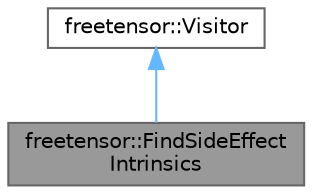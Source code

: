 digraph "freetensor::FindSideEffectIntrinsics"
{
 // LATEX_PDF_SIZE
  bgcolor="transparent";
  edge [fontname=Helvetica,fontsize=10,labelfontname=Helvetica,labelfontsize=10];
  node [fontname=Helvetica,fontsize=10,shape=box,height=0.2,width=0.4];
  Node1 [label="freetensor::FindSideEffect\lIntrinsics",height=0.2,width=0.4,color="gray40", fillcolor="grey60", style="filled", fontcolor="black",tooltip=" "];
  Node2 -> Node1 [dir="back",color="steelblue1",style="solid"];
  Node2 [label="freetensor::Visitor",height=0.2,width=0.4,color="gray40", fillcolor="white", style="filled",URL="$classfreetensor_1_1Visitor.html",tooltip=" "];
}
